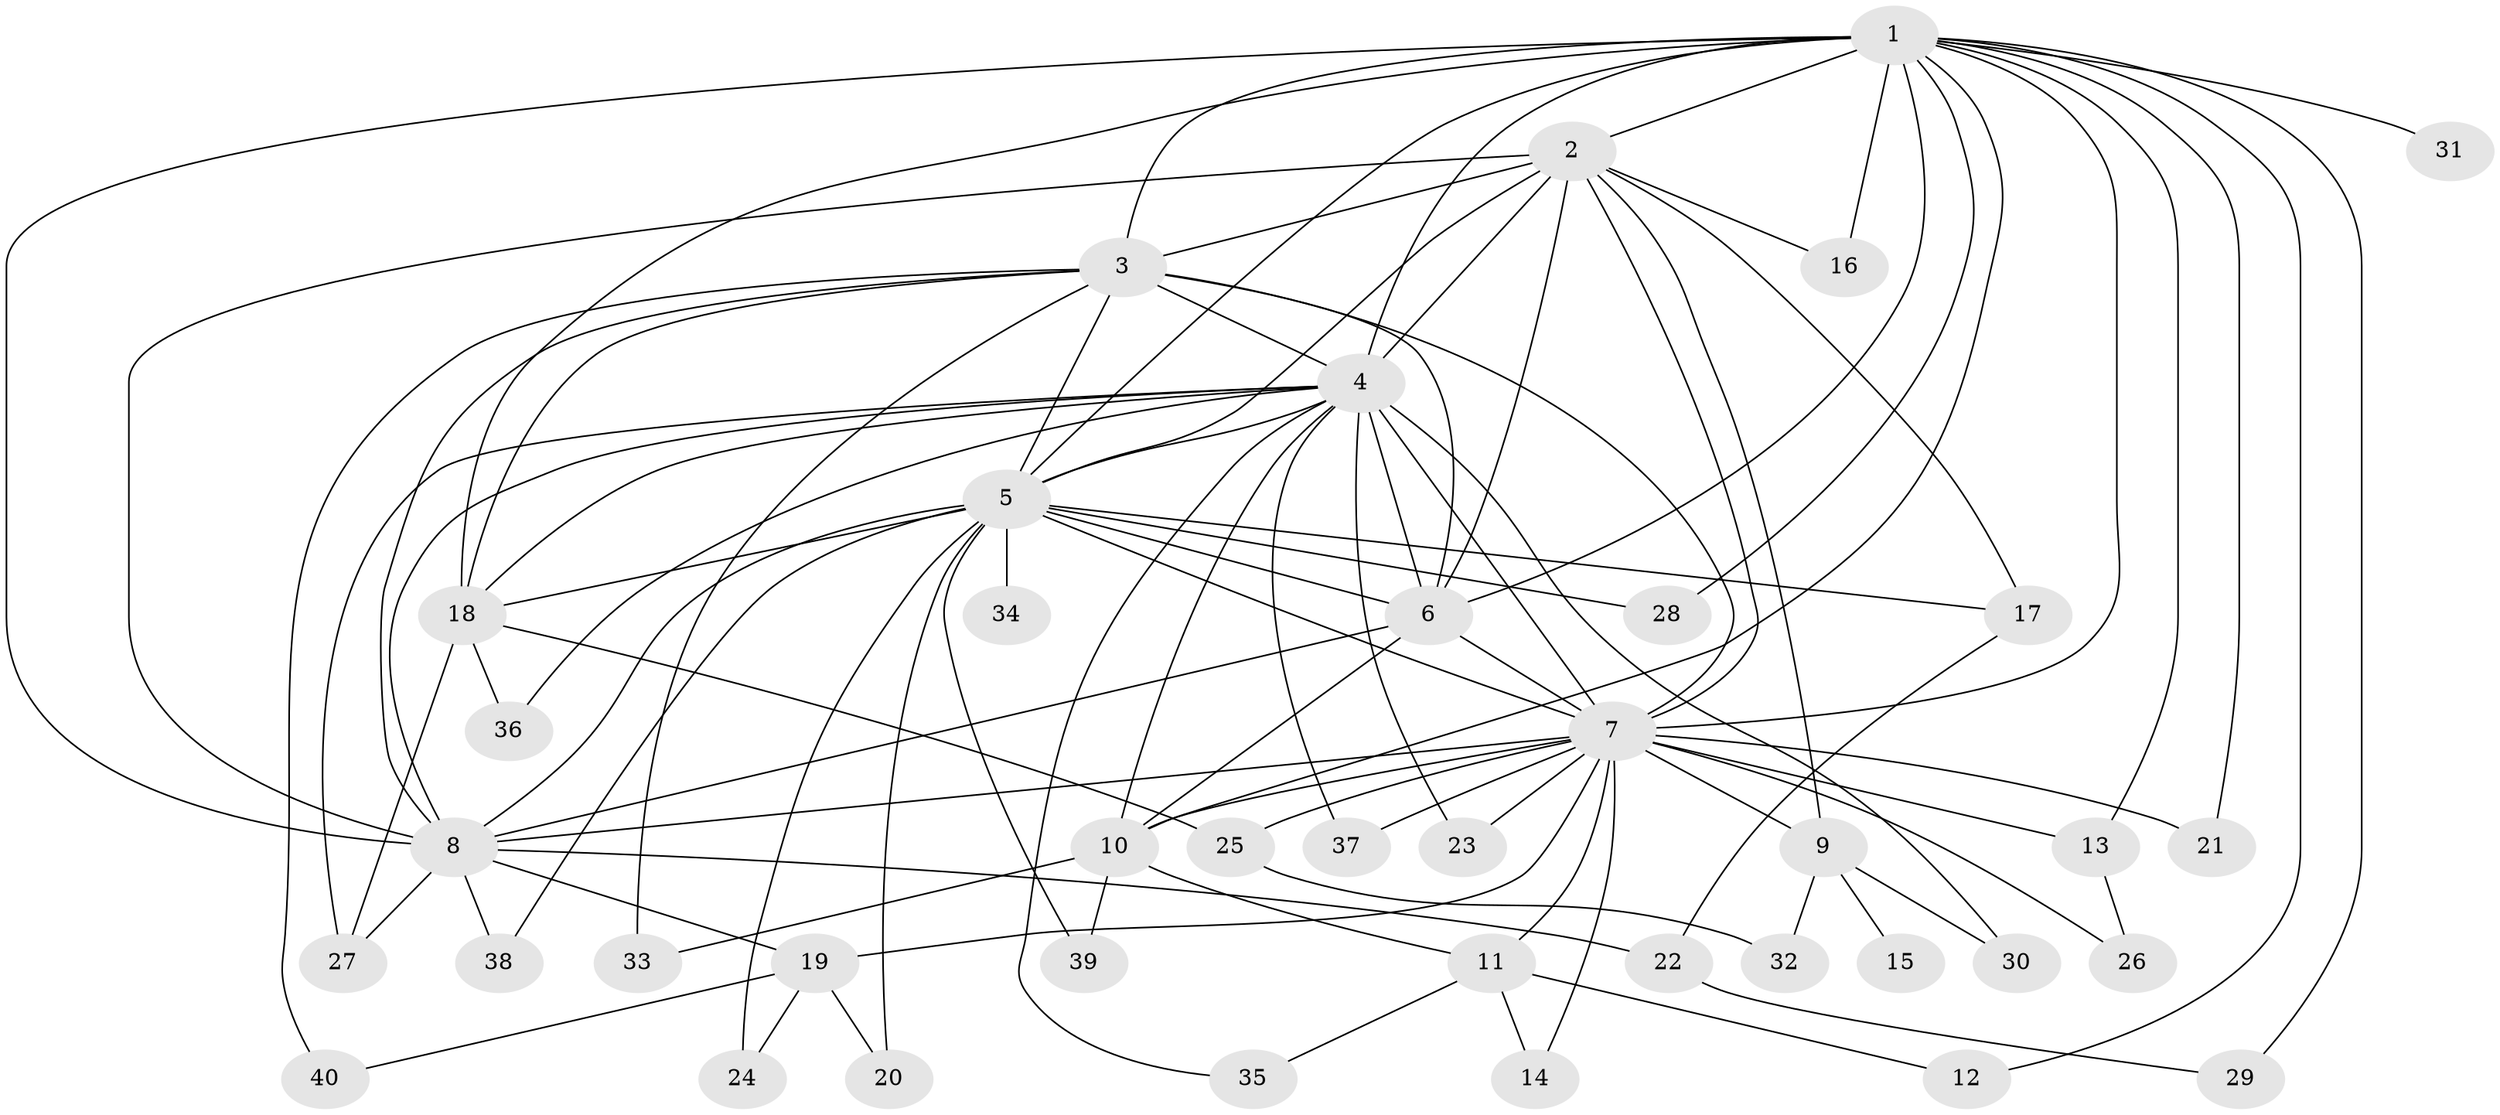 // original degree distribution, {21: 0.017857142857142856, 13: 0.05357142857142857, 12: 0.017857142857142856, 18: 0.03571428571428571, 19: 0.017857142857142856, 11: 0.017857142857142856, 16: 0.017857142857142856, 6: 0.017857142857142856, 4: 0.05357142857142857, 5: 0.07142857142857142, 2: 0.5714285714285714, 3: 0.10714285714285714}
// Generated by graph-tools (version 1.1) at 2025/49/03/04/25 22:49:22]
// undirected, 40 vertices, 94 edges
graph export_dot {
  node [color=gray90,style=filled];
  1;
  2;
  3;
  4;
  5;
  6;
  7;
  8;
  9;
  10;
  11;
  12;
  13;
  14;
  15;
  16;
  17;
  18;
  19;
  20;
  21;
  22;
  23;
  24;
  25;
  26;
  27;
  28;
  29;
  30;
  31;
  32;
  33;
  34;
  35;
  36;
  37;
  38;
  39;
  40;
  1 -- 2 [weight=2.0];
  1 -- 3 [weight=1.0];
  1 -- 4 [weight=2.0];
  1 -- 5 [weight=1.0];
  1 -- 6 [weight=1.0];
  1 -- 7 [weight=2.0];
  1 -- 8 [weight=2.0];
  1 -- 10 [weight=1.0];
  1 -- 12 [weight=1.0];
  1 -- 13 [weight=1.0];
  1 -- 16 [weight=1.0];
  1 -- 18 [weight=1.0];
  1 -- 21 [weight=1.0];
  1 -- 28 [weight=1.0];
  1 -- 29 [weight=1.0];
  1 -- 31 [weight=1.0];
  2 -- 3 [weight=2.0];
  2 -- 4 [weight=2.0];
  2 -- 5 [weight=2.0];
  2 -- 6 [weight=2.0];
  2 -- 7 [weight=4.0];
  2 -- 8 [weight=3.0];
  2 -- 9 [weight=1.0];
  2 -- 16 [weight=2.0];
  2 -- 17 [weight=1.0];
  3 -- 4 [weight=1.0];
  3 -- 5 [weight=1.0];
  3 -- 6 [weight=2.0];
  3 -- 7 [weight=2.0];
  3 -- 8 [weight=1.0];
  3 -- 18 [weight=1.0];
  3 -- 33 [weight=1.0];
  3 -- 40 [weight=1.0];
  4 -- 5 [weight=1.0];
  4 -- 6 [weight=1.0];
  4 -- 7 [weight=2.0];
  4 -- 8 [weight=1.0];
  4 -- 10 [weight=1.0];
  4 -- 18 [weight=1.0];
  4 -- 23 [weight=1.0];
  4 -- 27 [weight=1.0];
  4 -- 30 [weight=1.0];
  4 -- 35 [weight=1.0];
  4 -- 36 [weight=1.0];
  4 -- 37 [weight=1.0];
  5 -- 6 [weight=1.0];
  5 -- 7 [weight=2.0];
  5 -- 8 [weight=2.0];
  5 -- 17 [weight=1.0];
  5 -- 18 [weight=1.0];
  5 -- 20 [weight=1.0];
  5 -- 24 [weight=1.0];
  5 -- 28 [weight=1.0];
  5 -- 34 [weight=1.0];
  5 -- 38 [weight=1.0];
  5 -- 39 [weight=1.0];
  6 -- 7 [weight=2.0];
  6 -- 8 [weight=1.0];
  6 -- 10 [weight=1.0];
  7 -- 8 [weight=2.0];
  7 -- 9 [weight=1.0];
  7 -- 10 [weight=1.0];
  7 -- 11 [weight=1.0];
  7 -- 13 [weight=1.0];
  7 -- 14 [weight=1.0];
  7 -- 19 [weight=1.0];
  7 -- 21 [weight=1.0];
  7 -- 23 [weight=1.0];
  7 -- 25 [weight=1.0];
  7 -- 26 [weight=1.0];
  7 -- 37 [weight=1.0];
  8 -- 19 [weight=1.0];
  8 -- 22 [weight=1.0];
  8 -- 27 [weight=1.0];
  8 -- 38 [weight=1.0];
  9 -- 15 [weight=1.0];
  9 -- 30 [weight=1.0];
  9 -- 32 [weight=1.0];
  10 -- 11 [weight=1.0];
  10 -- 33 [weight=1.0];
  10 -- 39 [weight=1.0];
  11 -- 12 [weight=1.0];
  11 -- 14 [weight=1.0];
  11 -- 35 [weight=1.0];
  13 -- 26 [weight=1.0];
  17 -- 22 [weight=1.0];
  18 -- 25 [weight=1.0];
  18 -- 27 [weight=1.0];
  18 -- 36 [weight=1.0];
  19 -- 20 [weight=1.0];
  19 -- 24 [weight=1.0];
  19 -- 40 [weight=1.0];
  22 -- 29 [weight=1.0];
  25 -- 32 [weight=1.0];
}
